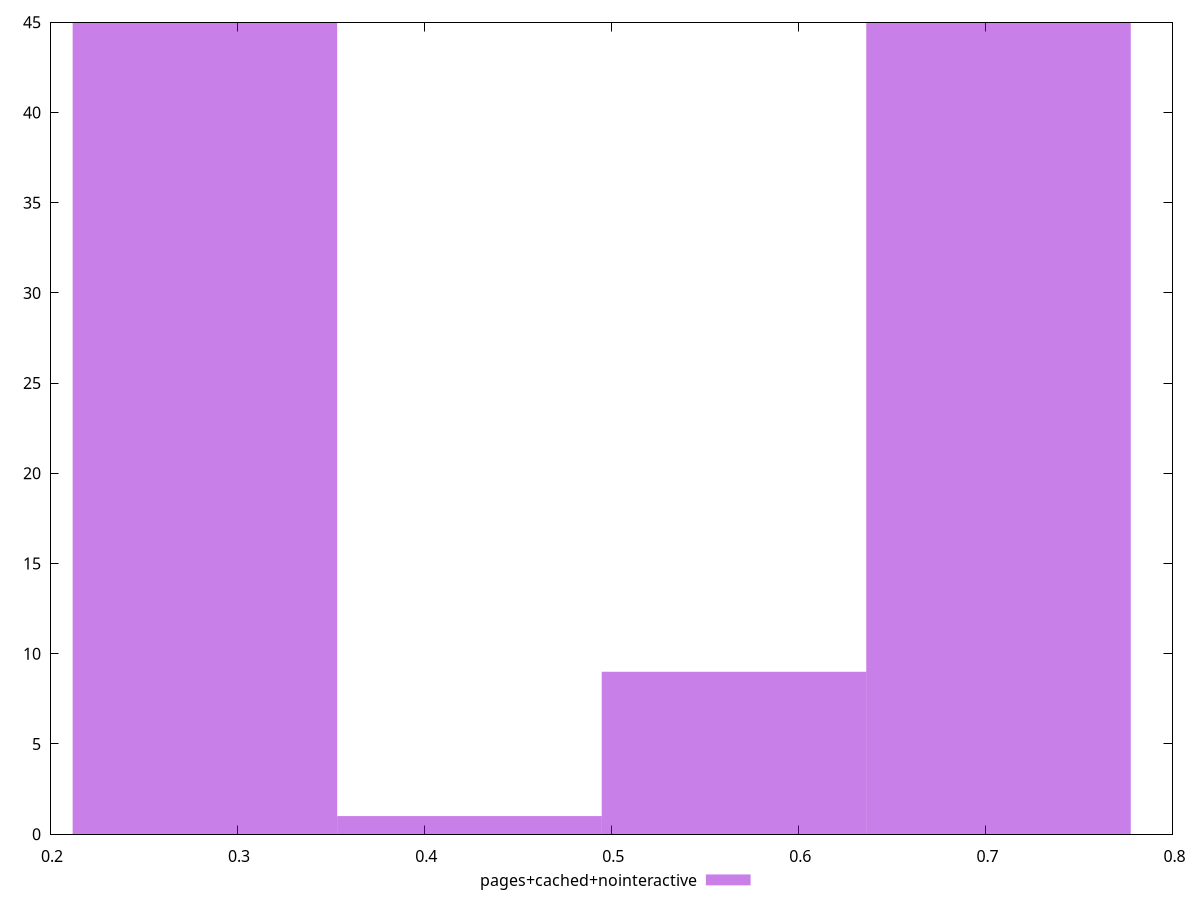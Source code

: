 $_pagesCachedNointeractive <<EOF
0.5656043313248339 9
0.7070054141560423 45
0.28280216566241695 45
0.42420324849362545 1
EOF
set key outside below
set terminal pngcairo
set output "report_00006_2020-11-02T20-21-41.718Z/cumulative-layout-shift/pages+cached+nointeractive//hist.png"
set yrange [0:45]
set boxwidth 0.14140108283120847
set style fill transparent solid 0.5 noborder
plot $_pagesCachedNointeractive title "pages+cached+nointeractive" with boxes ,